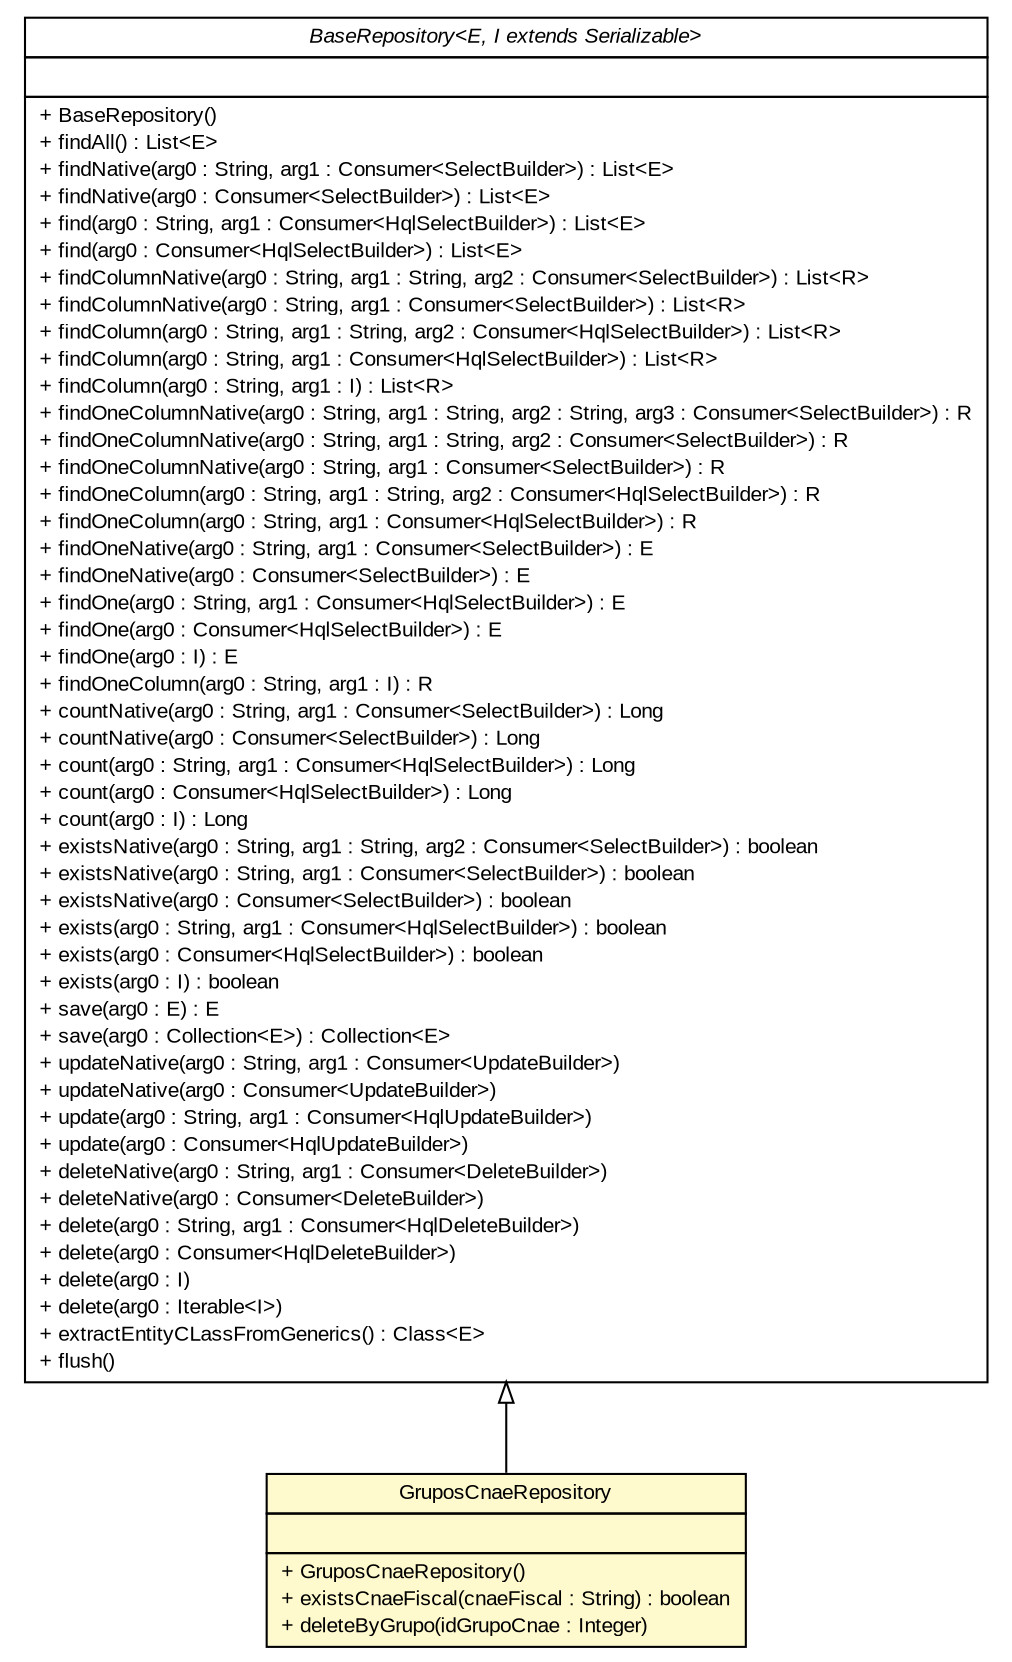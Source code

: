 #!/usr/local/bin/dot
#
# Class diagram 
# Generated by UMLGraph version R5_6 (http://www.umlgraph.org/)
#

digraph G {
	edge [fontname="arial",fontsize=10,labelfontname="arial",labelfontsize=10];
	node [fontname="arial",fontsize=10,shape=plaintext];
	nodesep=0.25;
	ranksep=0.5;
	// br.gov.to.sefaz.arr.persistence.repository.GruposCnaeRepository
	c68185 [label=<<table title="br.gov.to.sefaz.arr.persistence.repository.GruposCnaeRepository" border="0" cellborder="1" cellspacing="0" cellpadding="2" port="p" bgcolor="lemonChiffon" href="./GruposCnaeRepository.html">
		<tr><td><table border="0" cellspacing="0" cellpadding="1">
<tr><td align="center" balign="center"> GruposCnaeRepository </td></tr>
		</table></td></tr>
		<tr><td><table border="0" cellspacing="0" cellpadding="1">
<tr><td align="left" balign="left">  </td></tr>
		</table></td></tr>
		<tr><td><table border="0" cellspacing="0" cellpadding="1">
<tr><td align="left" balign="left"> + GruposCnaeRepository() </td></tr>
<tr><td align="left" balign="left"> + existsCnaeFiscal(cnaeFiscal : String) : boolean </td></tr>
<tr><td align="left" balign="left"> + deleteByGrupo(idGrupoCnae : Integer) </td></tr>
		</table></td></tr>
		</table>>, URL="./GruposCnaeRepository.html", fontname="arial", fontcolor="black", fontsize=10.0];
	//br.gov.to.sefaz.arr.persistence.repository.GruposCnaeRepository extends br.gov.to.sefaz.persistence.repository.BaseRepository<br.gov.to.sefaz.arr.persistence.entity.GruposCnae, br.gov.to.sefaz.arr.persistence.entity.GruposCnaePK>
	c68318:p -> c68185:p [dir=back,arrowtail=empty];
	// br.gov.to.sefaz.persistence.repository.BaseRepository<E, I extends java.io.Serializable>
	c68318 [label=<<table title="br.gov.to.sefaz.persistence.repository.BaseRepository" border="0" cellborder="1" cellspacing="0" cellpadding="2" port="p" href="http://java.sun.com/j2se/1.4.2/docs/api/br/gov/to/sefaz/persistence/repository/BaseRepository.html">
		<tr><td><table border="0" cellspacing="0" cellpadding="1">
<tr><td align="center" balign="center"><font face="arial italic"> BaseRepository&lt;E, I extends Serializable&gt; </font></td></tr>
		</table></td></tr>
		<tr><td><table border="0" cellspacing="0" cellpadding="1">
<tr><td align="left" balign="left">  </td></tr>
		</table></td></tr>
		<tr><td><table border="0" cellspacing="0" cellpadding="1">
<tr><td align="left" balign="left"> + BaseRepository() </td></tr>
<tr><td align="left" balign="left"> + findAll() : List&lt;E&gt; </td></tr>
<tr><td align="left" balign="left"> + findNative(arg0 : String, arg1 : Consumer&lt;SelectBuilder&gt;) : List&lt;E&gt; </td></tr>
<tr><td align="left" balign="left"> + findNative(arg0 : Consumer&lt;SelectBuilder&gt;) : List&lt;E&gt; </td></tr>
<tr><td align="left" balign="left"> + find(arg0 : String, arg1 : Consumer&lt;HqlSelectBuilder&gt;) : List&lt;E&gt; </td></tr>
<tr><td align="left" balign="left"> + find(arg0 : Consumer&lt;HqlSelectBuilder&gt;) : List&lt;E&gt; </td></tr>
<tr><td align="left" balign="left"> + findColumnNative(arg0 : String, arg1 : String, arg2 : Consumer&lt;SelectBuilder&gt;) : List&lt;R&gt; </td></tr>
<tr><td align="left" balign="left"> + findColumnNative(arg0 : String, arg1 : Consumer&lt;SelectBuilder&gt;) : List&lt;R&gt; </td></tr>
<tr><td align="left" balign="left"> + findColumn(arg0 : String, arg1 : String, arg2 : Consumer&lt;HqlSelectBuilder&gt;) : List&lt;R&gt; </td></tr>
<tr><td align="left" balign="left"> + findColumn(arg0 : String, arg1 : Consumer&lt;HqlSelectBuilder&gt;) : List&lt;R&gt; </td></tr>
<tr><td align="left" balign="left"> + findColumn(arg0 : String, arg1 : I) : List&lt;R&gt; </td></tr>
<tr><td align="left" balign="left"> + findOneColumnNative(arg0 : String, arg1 : String, arg2 : String, arg3 : Consumer&lt;SelectBuilder&gt;) : R </td></tr>
<tr><td align="left" balign="left"> + findOneColumnNative(arg0 : String, arg1 : String, arg2 : Consumer&lt;SelectBuilder&gt;) : R </td></tr>
<tr><td align="left" balign="left"> + findOneColumnNative(arg0 : String, arg1 : Consumer&lt;SelectBuilder&gt;) : R </td></tr>
<tr><td align="left" balign="left"> + findOneColumn(arg0 : String, arg1 : String, arg2 : Consumer&lt;HqlSelectBuilder&gt;) : R </td></tr>
<tr><td align="left" balign="left"> + findOneColumn(arg0 : String, arg1 : Consumer&lt;HqlSelectBuilder&gt;) : R </td></tr>
<tr><td align="left" balign="left"> + findOneNative(arg0 : String, arg1 : Consumer&lt;SelectBuilder&gt;) : E </td></tr>
<tr><td align="left" balign="left"> + findOneNative(arg0 : Consumer&lt;SelectBuilder&gt;) : E </td></tr>
<tr><td align="left" balign="left"> + findOne(arg0 : String, arg1 : Consumer&lt;HqlSelectBuilder&gt;) : E </td></tr>
<tr><td align="left" balign="left"> + findOne(arg0 : Consumer&lt;HqlSelectBuilder&gt;) : E </td></tr>
<tr><td align="left" balign="left"> + findOne(arg0 : I) : E </td></tr>
<tr><td align="left" balign="left"> + findOneColumn(arg0 : String, arg1 : I) : R </td></tr>
<tr><td align="left" balign="left"> + countNative(arg0 : String, arg1 : Consumer&lt;SelectBuilder&gt;) : Long </td></tr>
<tr><td align="left" balign="left"> + countNative(arg0 : Consumer&lt;SelectBuilder&gt;) : Long </td></tr>
<tr><td align="left" balign="left"> + count(arg0 : String, arg1 : Consumer&lt;HqlSelectBuilder&gt;) : Long </td></tr>
<tr><td align="left" balign="left"> + count(arg0 : Consumer&lt;HqlSelectBuilder&gt;) : Long </td></tr>
<tr><td align="left" balign="left"> + count(arg0 : I) : Long </td></tr>
<tr><td align="left" balign="left"> + existsNative(arg0 : String, arg1 : String, arg2 : Consumer&lt;SelectBuilder&gt;) : boolean </td></tr>
<tr><td align="left" balign="left"> + existsNative(arg0 : String, arg1 : Consumer&lt;SelectBuilder&gt;) : boolean </td></tr>
<tr><td align="left" balign="left"> + existsNative(arg0 : Consumer&lt;SelectBuilder&gt;) : boolean </td></tr>
<tr><td align="left" balign="left"> + exists(arg0 : String, arg1 : Consumer&lt;HqlSelectBuilder&gt;) : boolean </td></tr>
<tr><td align="left" balign="left"> + exists(arg0 : Consumer&lt;HqlSelectBuilder&gt;) : boolean </td></tr>
<tr><td align="left" balign="left"> + exists(arg0 : I) : boolean </td></tr>
<tr><td align="left" balign="left"> + save(arg0 : E) : E </td></tr>
<tr><td align="left" balign="left"> + save(arg0 : Collection&lt;E&gt;) : Collection&lt;E&gt; </td></tr>
<tr><td align="left" balign="left"> + updateNative(arg0 : String, arg1 : Consumer&lt;UpdateBuilder&gt;) </td></tr>
<tr><td align="left" balign="left"> + updateNative(arg0 : Consumer&lt;UpdateBuilder&gt;) </td></tr>
<tr><td align="left" balign="left"> + update(arg0 : String, arg1 : Consumer&lt;HqlUpdateBuilder&gt;) </td></tr>
<tr><td align="left" balign="left"> + update(arg0 : Consumer&lt;HqlUpdateBuilder&gt;) </td></tr>
<tr><td align="left" balign="left"> + deleteNative(arg0 : String, arg1 : Consumer&lt;DeleteBuilder&gt;) </td></tr>
<tr><td align="left" balign="left"> + deleteNative(arg0 : Consumer&lt;DeleteBuilder&gt;) </td></tr>
<tr><td align="left" balign="left"> + delete(arg0 : String, arg1 : Consumer&lt;HqlDeleteBuilder&gt;) </td></tr>
<tr><td align="left" balign="left"> + delete(arg0 : Consumer&lt;HqlDeleteBuilder&gt;) </td></tr>
<tr><td align="left" balign="left"> + delete(arg0 : I) </td></tr>
<tr><td align="left" balign="left"> + delete(arg0 : Iterable&lt;I&gt;) </td></tr>
<tr><td align="left" balign="left"> + extractEntityCLassFromGenerics() : Class&lt;E&gt; </td></tr>
<tr><td align="left" balign="left"> + flush() </td></tr>
		</table></td></tr>
		</table>>, URL="http://java.sun.com/j2se/1.4.2/docs/api/br/gov/to/sefaz/persistence/repository/BaseRepository.html", fontname="arial", fontcolor="black", fontsize=10.0];
}

